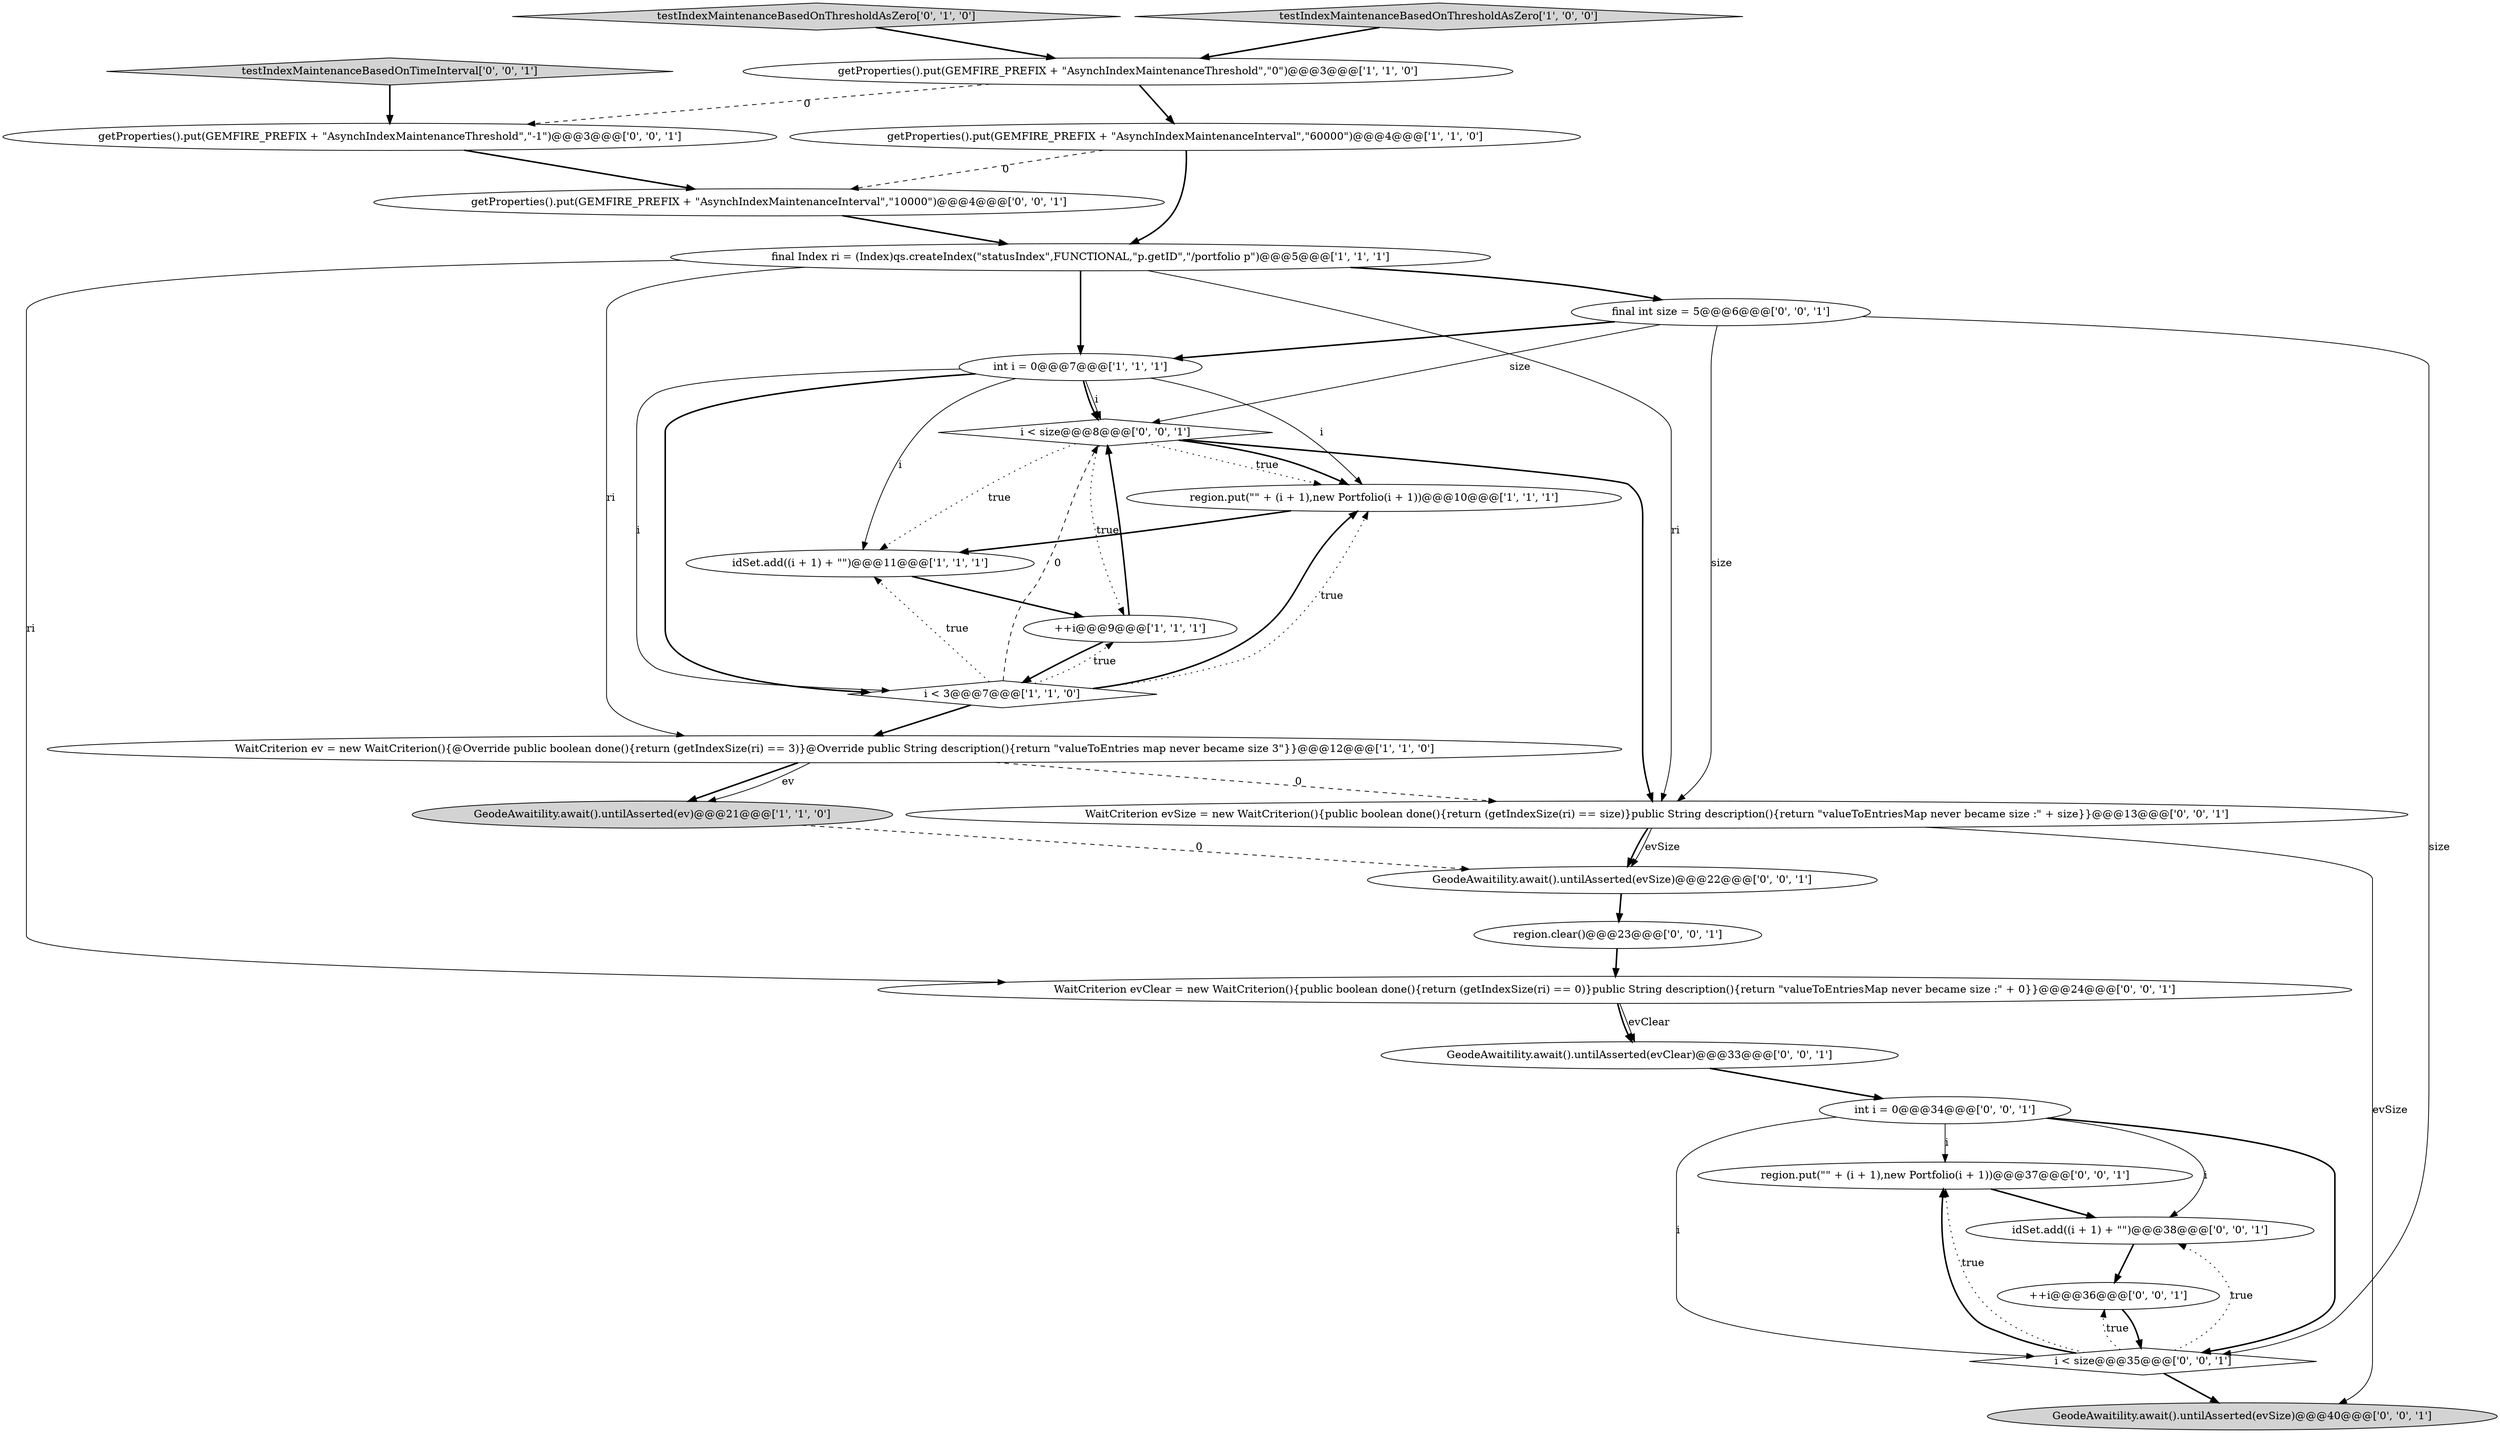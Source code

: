 digraph {
26 [style = filled, label = "GeodeAwaitility.await().untilAsserted(evSize)@@@40@@@['0', '0', '1']", fillcolor = lightgray, shape = ellipse image = "AAA0AAABBB3BBB"];
13 [style = filled, label = "region.put(\"\" + (i + 1),new Portfolio(i + 1))@@@37@@@['0', '0', '1']", fillcolor = white, shape = ellipse image = "AAA0AAABBB3BBB"];
20 [style = filled, label = "GeodeAwaitility.await().untilAsserted(evSize)@@@22@@@['0', '0', '1']", fillcolor = white, shape = ellipse image = "AAA0AAABBB3BBB"];
7 [style = filled, label = "region.put(\"\" + (i + 1),new Portfolio(i + 1))@@@10@@@['1', '1', '1']", fillcolor = white, shape = ellipse image = "AAA0AAABBB1BBB"];
12 [style = filled, label = "region.clear()@@@23@@@['0', '0', '1']", fillcolor = white, shape = ellipse image = "AAA0AAABBB3BBB"];
14 [style = filled, label = "getProperties().put(GEMFIRE_PREFIX + \"AsynchIndexMaintenanceThreshold\",\"-1\")@@@3@@@['0', '0', '1']", fillcolor = white, shape = ellipse image = "AAA0AAABBB3BBB"];
2 [style = filled, label = "WaitCriterion ev = new WaitCriterion(){@Override public boolean done(){return (getIndexSize(ri) == 3)}@Override public String description(){return \"valueToEntries map never became size 3\"}}@@@12@@@['1', '1', '0']", fillcolor = white, shape = ellipse image = "AAA0AAABBB1BBB"];
11 [style = filled, label = "testIndexMaintenanceBasedOnThresholdAsZero['0', '1', '0']", fillcolor = lightgray, shape = diamond image = "AAA0AAABBB2BBB"];
21 [style = filled, label = "testIndexMaintenanceBasedOnTimeInterval['0', '0', '1']", fillcolor = lightgray, shape = diamond image = "AAA0AAABBB3BBB"];
22 [style = filled, label = "i < size@@@8@@@['0', '0', '1']", fillcolor = white, shape = diamond image = "AAA0AAABBB3BBB"];
23 [style = filled, label = "idSet.add((i + 1) + \"\")@@@38@@@['0', '0', '1']", fillcolor = white, shape = ellipse image = "AAA0AAABBB3BBB"];
15 [style = filled, label = "WaitCriterion evClear = new WaitCriterion(){public boolean done(){return (getIndexSize(ri) == 0)}public String description(){return \"valueToEntriesMap never became size :\" + 0}}@@@24@@@['0', '0', '1']", fillcolor = white, shape = ellipse image = "AAA0AAABBB3BBB"];
9 [style = filled, label = "GeodeAwaitility.await().untilAsserted(ev)@@@21@@@['1', '1', '0']", fillcolor = lightgray, shape = ellipse image = "AAA0AAABBB1BBB"];
27 [style = filled, label = "getProperties().put(GEMFIRE_PREFIX + \"AsynchIndexMaintenanceInterval\",\"10000\")@@@4@@@['0', '0', '1']", fillcolor = white, shape = ellipse image = "AAA0AAABBB3BBB"];
4 [style = filled, label = "int i = 0@@@7@@@['1', '1', '1']", fillcolor = white, shape = ellipse image = "AAA0AAABBB1BBB"];
6 [style = filled, label = "idSet.add((i + 1) + \"\")@@@11@@@['1', '1', '1']", fillcolor = white, shape = ellipse image = "AAA0AAABBB1BBB"];
0 [style = filled, label = "i < 3@@@7@@@['1', '1', '0']", fillcolor = white, shape = diamond image = "AAA0AAABBB1BBB"];
10 [style = filled, label = "final Index ri = (Index)qs.createIndex(\"statusIndex\",FUNCTIONAL,\"p.getID\",\"/portfolio p\")@@@5@@@['1', '1', '1']", fillcolor = white, shape = ellipse image = "AAA0AAABBB1BBB"];
1 [style = filled, label = "getProperties().put(GEMFIRE_PREFIX + \"AsynchIndexMaintenanceInterval\",\"60000\")@@@4@@@['1', '1', '0']", fillcolor = white, shape = ellipse image = "AAA0AAABBB1BBB"];
25 [style = filled, label = "final int size = 5@@@6@@@['0', '0', '1']", fillcolor = white, shape = ellipse image = "AAA0AAABBB3BBB"];
3 [style = filled, label = "++i@@@9@@@['1', '1', '1']", fillcolor = white, shape = ellipse image = "AAA0AAABBB1BBB"];
17 [style = filled, label = "++i@@@36@@@['0', '0', '1']", fillcolor = white, shape = ellipse image = "AAA0AAABBB3BBB"];
19 [style = filled, label = "WaitCriterion evSize = new WaitCriterion(){public boolean done(){return (getIndexSize(ri) == size)}public String description(){return \"valueToEntriesMap never became size :\" + size}}@@@13@@@['0', '0', '1']", fillcolor = white, shape = ellipse image = "AAA0AAABBB3BBB"];
5 [style = filled, label = "getProperties().put(GEMFIRE_PREFIX + \"AsynchIndexMaintenanceThreshold\",\"0\")@@@3@@@['1', '1', '0']", fillcolor = white, shape = ellipse image = "AAA0AAABBB1BBB"];
24 [style = filled, label = "i < size@@@35@@@['0', '0', '1']", fillcolor = white, shape = diamond image = "AAA0AAABBB3BBB"];
18 [style = filled, label = "GeodeAwaitility.await().untilAsserted(evClear)@@@33@@@['0', '0', '1']", fillcolor = white, shape = ellipse image = "AAA0AAABBB3BBB"];
8 [style = filled, label = "testIndexMaintenanceBasedOnThresholdAsZero['1', '0', '0']", fillcolor = lightgray, shape = diamond image = "AAA0AAABBB1BBB"];
16 [style = filled, label = "int i = 0@@@34@@@['0', '0', '1']", fillcolor = white, shape = ellipse image = "AAA0AAABBB3BBB"];
14->27 [style = bold, label=""];
24->13 [style = dotted, label="true"];
22->19 [style = bold, label=""];
16->24 [style = bold, label=""];
24->13 [style = bold, label=""];
21->14 [style = bold, label=""];
16->24 [style = solid, label="i"];
0->6 [style = dotted, label="true"];
1->10 [style = bold, label=""];
8->5 [style = bold, label=""];
5->14 [style = dashed, label="0"];
15->18 [style = bold, label=""];
0->7 [style = bold, label=""];
12->15 [style = bold, label=""];
19->20 [style = bold, label=""];
5->1 [style = bold, label=""];
13->23 [style = bold, label=""];
4->0 [style = solid, label="i"];
4->6 [style = solid, label="i"];
19->20 [style = solid, label="evSize"];
7->6 [style = bold, label=""];
0->3 [style = dotted, label="true"];
0->7 [style = dotted, label="true"];
10->15 [style = solid, label="ri"];
4->22 [style = bold, label=""];
10->25 [style = bold, label=""];
4->7 [style = solid, label="i"];
22->7 [style = dotted, label="true"];
25->19 [style = solid, label="size"];
25->24 [style = solid, label="size"];
2->19 [style = dashed, label="0"];
2->9 [style = bold, label=""];
25->4 [style = bold, label=""];
24->23 [style = dotted, label="true"];
1->27 [style = dashed, label="0"];
2->9 [style = solid, label="ev"];
10->4 [style = bold, label=""];
17->24 [style = bold, label=""];
3->0 [style = bold, label=""];
27->10 [style = bold, label=""];
22->7 [style = bold, label=""];
6->3 [style = bold, label=""];
10->19 [style = solid, label="ri"];
18->16 [style = bold, label=""];
16->13 [style = solid, label="i"];
22->6 [style = dotted, label="true"];
9->20 [style = dashed, label="0"];
10->2 [style = solid, label="ri"];
25->22 [style = solid, label="size"];
22->3 [style = dotted, label="true"];
3->22 [style = bold, label=""];
16->23 [style = solid, label="i"];
4->22 [style = solid, label="i"];
0->2 [style = bold, label=""];
19->26 [style = solid, label="evSize"];
23->17 [style = bold, label=""];
24->26 [style = bold, label=""];
24->17 [style = dotted, label="true"];
15->18 [style = solid, label="evClear"];
20->12 [style = bold, label=""];
0->22 [style = dashed, label="0"];
4->0 [style = bold, label=""];
11->5 [style = bold, label=""];
}
